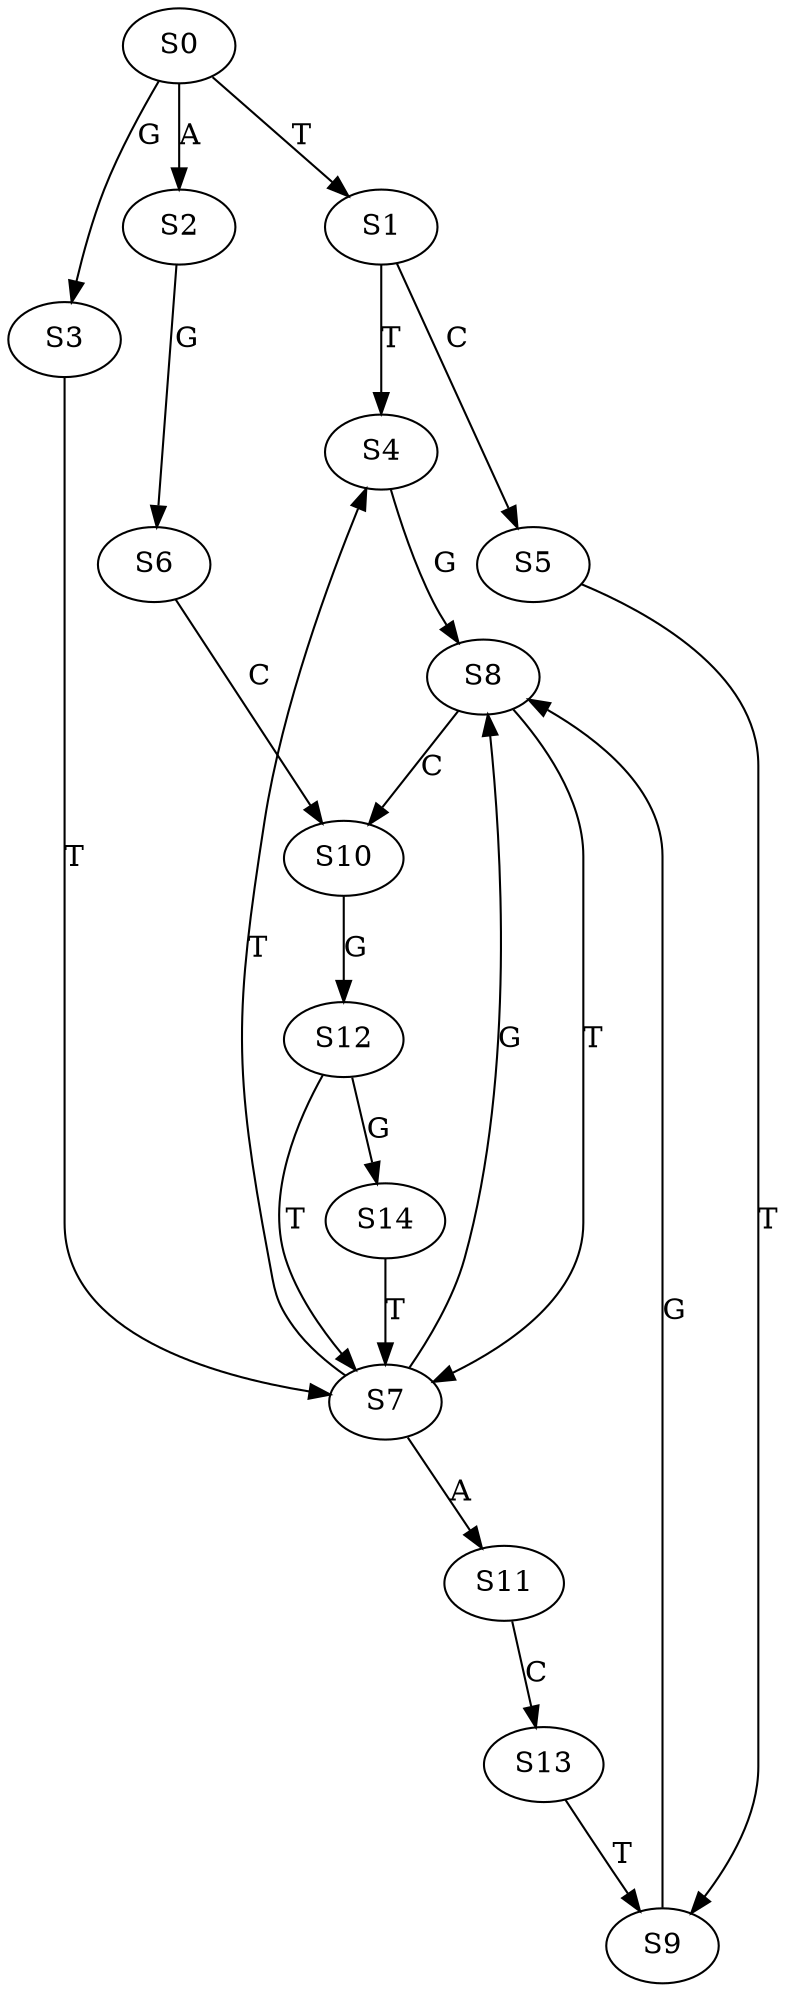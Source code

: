 strict digraph  {
	S0 -> S1 [ label = T ];
	S0 -> S2 [ label = A ];
	S0 -> S3 [ label = G ];
	S1 -> S4 [ label = T ];
	S1 -> S5 [ label = C ];
	S2 -> S6 [ label = G ];
	S3 -> S7 [ label = T ];
	S4 -> S8 [ label = G ];
	S5 -> S9 [ label = T ];
	S6 -> S10 [ label = C ];
	S7 -> S4 [ label = T ];
	S7 -> S11 [ label = A ];
	S7 -> S8 [ label = G ];
	S8 -> S10 [ label = C ];
	S8 -> S7 [ label = T ];
	S9 -> S8 [ label = G ];
	S10 -> S12 [ label = G ];
	S11 -> S13 [ label = C ];
	S12 -> S7 [ label = T ];
	S12 -> S14 [ label = G ];
	S13 -> S9 [ label = T ];
	S14 -> S7 [ label = T ];
}
